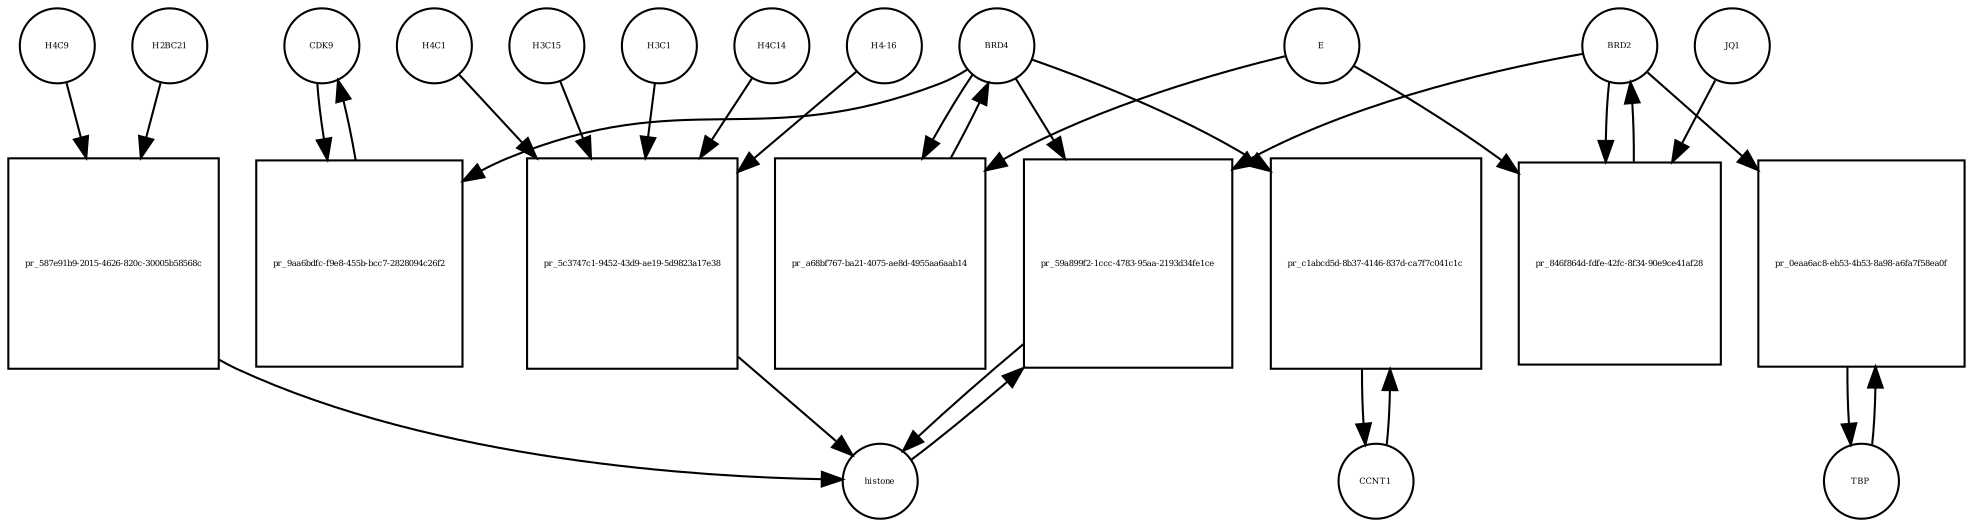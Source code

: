 strict digraph  {
CDK9 [annotation="", bipartite=0, cls=macromolecule, fontsize=4, label=CDK9, shape=circle];
"pr_9aa6bdfc-f9e8-455b-bcc7-2828094c26f2" [annotation="", bipartite=1, cls=process, fontsize=4, label="pr_9aa6bdfc-f9e8-455b-bcc7-2828094c26f2", shape=square];
BRD4 [annotation="", bipartite=0, cls=macromolecule, fontsize=4, label=BRD4, shape=circle];
CCNT1 [annotation="", bipartite=0, cls=macromolecule, fontsize=4, label=CCNT1, shape=circle];
"pr_c1abcd5d-8b37-4146-837d-ca7f7c041c1c" [annotation="", bipartite=1, cls=process, fontsize=4, label="pr_c1abcd5d-8b37-4146-837d-ca7f7c041c1c", shape=square];
histone [annotation="", bipartite=0, cls=complex, fontsize=4, label=histone, shape=circle];
"pr_59a899f2-1ccc-4783-95aa-2193d34fe1ce" [annotation="", bipartite=1, cls=process, fontsize=4, label="pr_59a899f2-1ccc-4783-95aa-2193d34fe1ce", shape=square];
BRD2 [annotation="", bipartite=0, cls=macromolecule, fontsize=4, label=BRD2, shape=circle];
"pr_a68bf767-ba21-4075-ae8d-4955aa6aab14" [annotation="", bipartite=1, cls=process, fontsize=4, label="pr_a68bf767-ba21-4075-ae8d-4955aa6aab14", shape=square];
E [annotation=urn_miriam_ncbiprotein_BCD58755, bipartite=0, cls=macromolecule, fontsize=4, label=E, shape=circle];
H4C14 [annotation="", bipartite=0, cls=macromolecule, fontsize=4, label=H4C14, shape=circle];
"pr_5c3747c1-9452-43d9-ae19-5d9823a17e38" [annotation="", bipartite=1, cls=process, fontsize=4, label="pr_5c3747c1-9452-43d9-ae19-5d9823a17e38", shape=square];
"H4-16" [annotation="", bipartite=0, cls=macromolecule, fontsize=4, label="H4-16", shape=circle];
H4C1 [annotation="", bipartite=0, cls=macromolecule, fontsize=4, label=H4C1, shape=circle];
H3C15 [annotation="", bipartite=0, cls=macromolecule, fontsize=4, label=H3C15, shape=circle];
H3C1 [annotation="", bipartite=0, cls=macromolecule, fontsize=4, label=H3C1, shape=circle];
"pr_846f864d-fdfe-42fc-8f34-90e9ce41af28" [annotation="", bipartite=1, cls=process, fontsize=4, label="pr_846f864d-fdfe-42fc-8f34-90e9ce41af28", shape=square];
JQ1 [annotation="", bipartite=0, cls=macromolecule, fontsize=4, label=JQ1, shape=circle];
TBP [annotation="", bipartite=0, cls=macromolecule, fontsize=4, label=TBP, shape=circle];
"pr_0eaa6ac8-eb53-4b53-8a98-a6fa7f58ea0f" [annotation="", bipartite=1, cls=process, fontsize=4, label="pr_0eaa6ac8-eb53-4b53-8a98-a6fa7f58ea0f", shape=square];
H4C9 [annotation="", bipartite=0, cls=macromolecule, fontsize=4, label=H4C9, shape=circle];
"pr_587e91b9-2015-4626-820c-30005b58568c" [annotation="", bipartite=1, cls=process, fontsize=4, label="pr_587e91b9-2015-4626-820c-30005b58568c", shape=square];
H2BC21 [annotation="", bipartite=0, cls=macromolecule, fontsize=4, label=H2BC21, shape=circle];
CDK9 -> "pr_9aa6bdfc-f9e8-455b-bcc7-2828094c26f2"  [annotation="", interaction_type=consumption];
"pr_9aa6bdfc-f9e8-455b-bcc7-2828094c26f2" -> CDK9  [annotation="", interaction_type=production];
BRD4 -> "pr_9aa6bdfc-f9e8-455b-bcc7-2828094c26f2"  [annotation=urn_miriam_taxonomy_10090, interaction_type=catalysis];
BRD4 -> "pr_c1abcd5d-8b37-4146-837d-ca7f7c041c1c"  [annotation="", interaction_type=catalysis];
BRD4 -> "pr_59a899f2-1ccc-4783-95aa-2193d34fe1ce"  [annotation="urn_miriam_doi_10.1038%2Fnsmb.3228.|urn_miriam_doi_10.1016%2Fj.molcel.2008.01.018", interaction_type=catalysis];
BRD4 -> "pr_a68bf767-ba21-4075-ae8d-4955aa6aab14"  [annotation="", interaction_type=consumption];
CCNT1 -> "pr_c1abcd5d-8b37-4146-837d-ca7f7c041c1c"  [annotation="", interaction_type=consumption];
"pr_c1abcd5d-8b37-4146-837d-ca7f7c041c1c" -> CCNT1  [annotation="", interaction_type=production];
histone -> "pr_59a899f2-1ccc-4783-95aa-2193d34fe1ce"  [annotation="", interaction_type=consumption];
"pr_59a899f2-1ccc-4783-95aa-2193d34fe1ce" -> histone  [annotation="", interaction_type=production];
BRD2 -> "pr_59a899f2-1ccc-4783-95aa-2193d34fe1ce"  [annotation="urn_miriam_doi_10.1038%2Fnsmb.3228.|urn_miriam_doi_10.1016%2Fj.molcel.2008.01.018", interaction_type=catalysis];
BRD2 -> "pr_846f864d-fdfe-42fc-8f34-90e9ce41af28"  [annotation="", interaction_type=consumption];
BRD2 -> "pr_0eaa6ac8-eb53-4b53-8a98-a6fa7f58ea0f"  [annotation="urn_miriam_doi_10.1007%2Fs11010-006-9223-6", interaction_type=catalysis];
"pr_a68bf767-ba21-4075-ae8d-4955aa6aab14" -> BRD4  [annotation="", interaction_type=production];
E -> "pr_a68bf767-ba21-4075-ae8d-4955aa6aab14"  [annotation="urn_miriam_doi_10.1038%2Fs41586-020-2286-9", interaction_type=inhibition];
E -> "pr_846f864d-fdfe-42fc-8f34-90e9ce41af28"  [annotation="urn_miriam_doi_10.1038%2Fs41586-020-2286-9|urn_miriam_doi_10.1080%2F15592294.2018.1469891", interaction_type=inhibition];
H4C14 -> "pr_5c3747c1-9452-43d9-ae19-5d9823a17e38"  [annotation="", interaction_type=consumption];
"pr_5c3747c1-9452-43d9-ae19-5d9823a17e38" -> histone  [annotation="", interaction_type=production];
"H4-16" -> "pr_5c3747c1-9452-43d9-ae19-5d9823a17e38"  [annotation="", interaction_type=consumption];
H4C1 -> "pr_5c3747c1-9452-43d9-ae19-5d9823a17e38"  [annotation="", interaction_type=consumption];
H3C15 -> "pr_5c3747c1-9452-43d9-ae19-5d9823a17e38"  [annotation="", interaction_type=consumption];
H3C1 -> "pr_5c3747c1-9452-43d9-ae19-5d9823a17e38"  [annotation="", interaction_type=consumption];
"pr_846f864d-fdfe-42fc-8f34-90e9ce41af28" -> BRD2  [annotation="", interaction_type=production];
JQ1 -> "pr_846f864d-fdfe-42fc-8f34-90e9ce41af28"  [annotation="urn_miriam_doi_10.1038%2Fs41586-020-2286-9|urn_miriam_doi_10.1080%2F15592294.2018.1469891", interaction_type=inhibition];
TBP -> "pr_0eaa6ac8-eb53-4b53-8a98-a6fa7f58ea0f"  [annotation="", interaction_type=consumption];
"pr_0eaa6ac8-eb53-4b53-8a98-a6fa7f58ea0f" -> TBP  [annotation="", interaction_type=production];
H4C9 -> "pr_587e91b9-2015-4626-820c-30005b58568c"  [annotation="", interaction_type=consumption];
"pr_587e91b9-2015-4626-820c-30005b58568c" -> histone  [annotation="", interaction_type=production];
H2BC21 -> "pr_587e91b9-2015-4626-820c-30005b58568c"  [annotation="", interaction_type=consumption];
}
